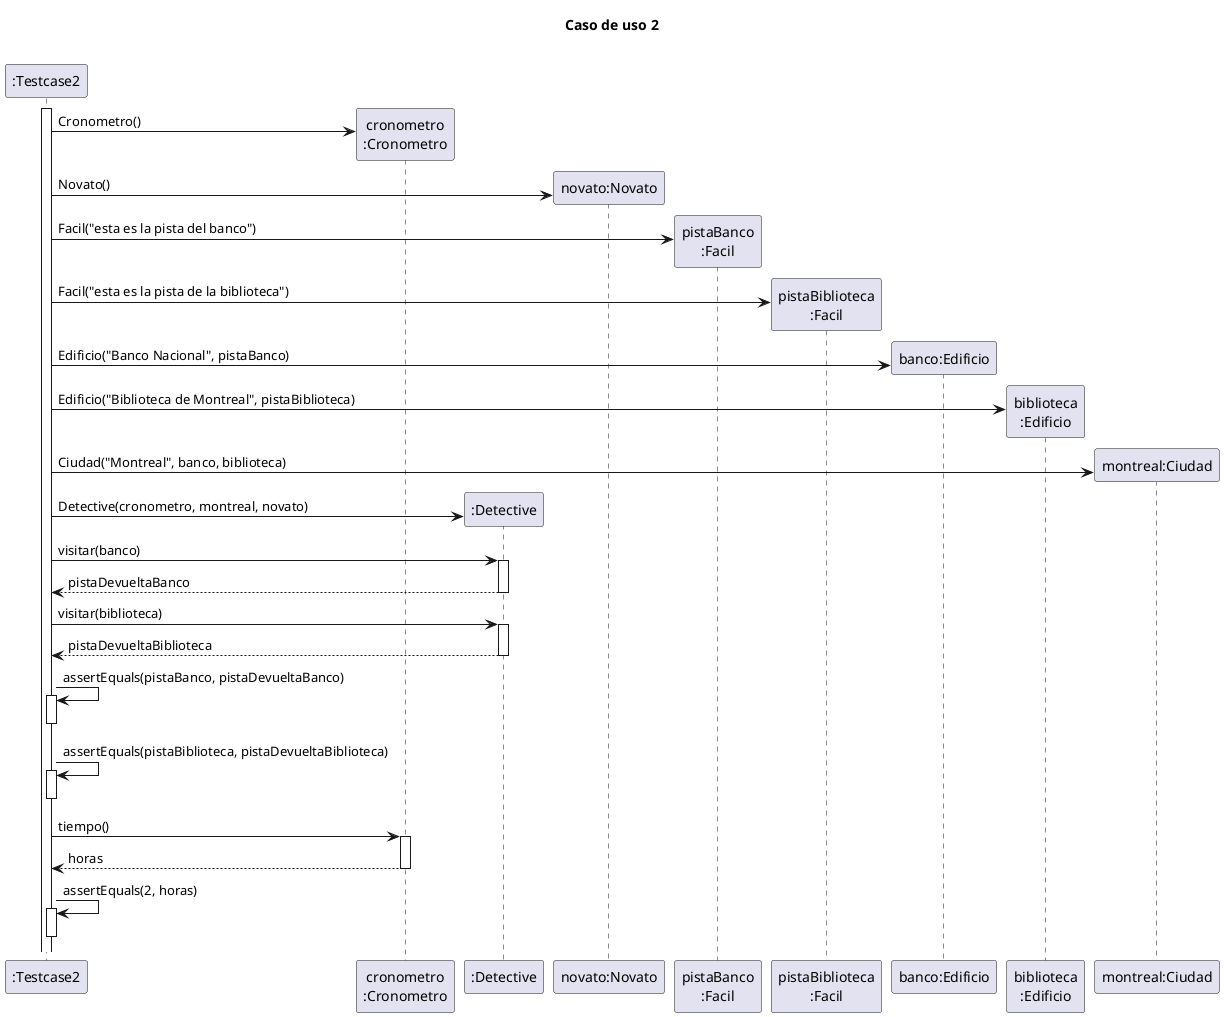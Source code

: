 @startuml

title "Caso de uso 2"

participant ":Testcase2" as testcase
participant "cronometro\n:Cronometro" as cron
participant ":Detective" as detective
participant "novato:Novato" as novato
participant "pistaBanco\n:Facil" as pistaBanco
participant "pistaBiblioteca\n:Facil" as pistaBiblioteca
participant "banco:Edificio" as banco
participant "biblioteca\n:Edificio" as biblioteca
participant "montreal:Ciudad" as montreal

activate testcase
create cron
testcase -> cron: Cronometro()
create novato
testcase -> novato: Novato()
create pistaBanco
testcase -> pistaBanco: Facil("esta es la pista del banco")
create pistaBiblioteca
testcase -> pistaBiblioteca: Facil("esta es la pista de la biblioteca")
create banco
testcase -> banco: Edificio("Banco Nacional", pistaBanco)
create biblioteca
testcase -> biblioteca: Edificio("Biblioteca de Montreal", pistaBiblioteca)
create montreal
testcase -> montreal: Ciudad("Montreal", banco, biblioteca)
create detective
testcase -> detective: Detective(cronometro, montreal, novato)

testcase -> detective: visitar(banco)
    activate detective
    return pistaDevueltaBanco

testcase -> detective: visitar(biblioteca)
    activate detective
    return pistaDevueltaBiblioteca

testcase -> testcase: assertEquals(pistaBanco, pistaDevueltaBanco)
activate testcase
deactivate testcase

testcase -> testcase: assertEquals(pistaBiblioteca, pistaDevueltaBiblioteca)
activate testcase
deactivate testcase

testcase -> cron: tiempo()
    activate cron
    return horas

testcase -> testcase: assertEquals(2, horas)
activate testcase
deactivate testcase

@enduml